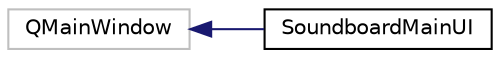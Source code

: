 digraph "Graphical Class Hierarchy"
{
 // LATEX_PDF_SIZE
  edge [fontname="Helvetica",fontsize="10",labelfontname="Helvetica",labelfontsize="10"];
  node [fontname="Helvetica",fontsize="10",shape=record];
  rankdir="LR";
  Node53 [label="QMainWindow",height=0.2,width=0.4,color="grey75", fillcolor="white", style="filled",tooltip=" "];
  Node53 -> Node0 [dir="back",color="midnightblue",fontsize="10",style="solid",fontname="Helvetica"];
  Node0 [label="SoundboardMainUI",height=0.2,width=0.4,color="black", fillcolor="white", style="filled",URL="$class_soundboard_main_u_i.html",tooltip="Inherits QMainWindow."];
}
